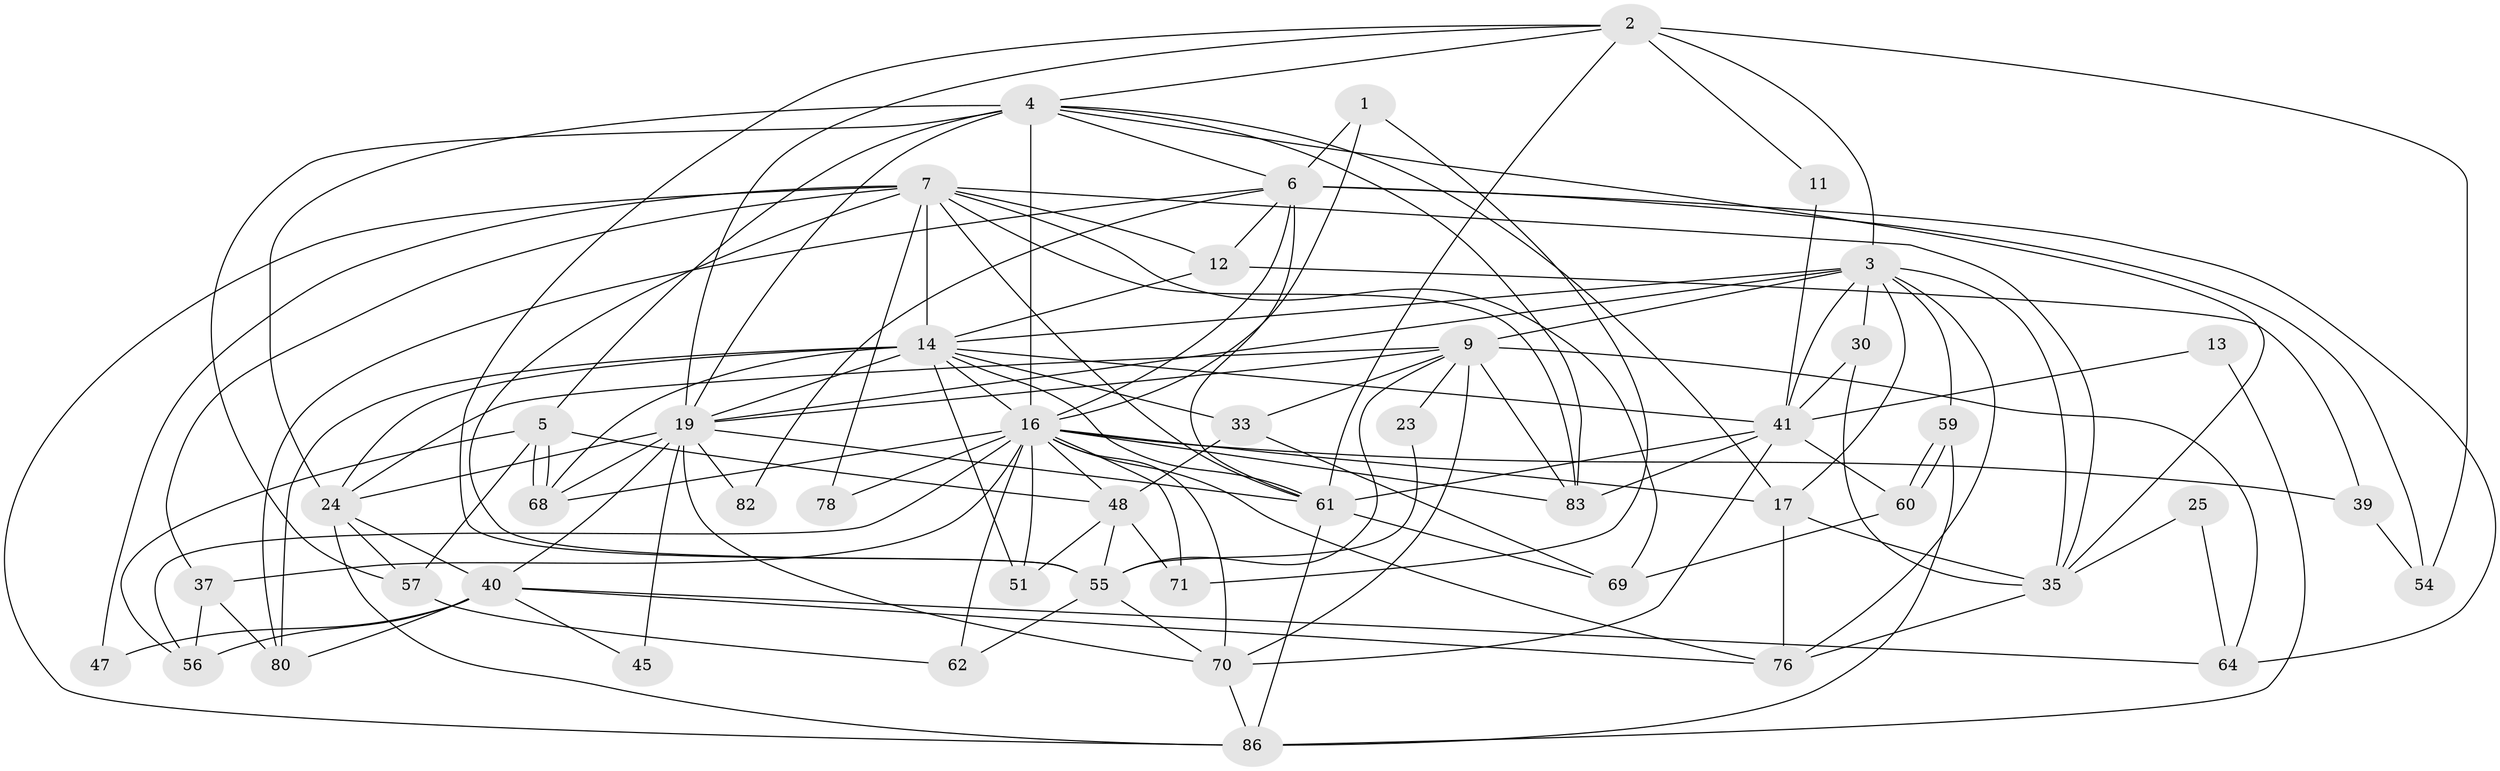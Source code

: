 // original degree distribution, {3: 0.23958333333333334, 4: 0.3541666666666667, 5: 0.16666666666666666, 2: 0.11458333333333333, 6: 0.08333333333333333, 7: 0.03125, 8: 0.010416666666666666}
// Generated by graph-tools (version 1.1) at 2025/18/03/04/25 18:18:37]
// undirected, 48 vertices, 132 edges
graph export_dot {
graph [start="1"]
  node [color=gray90,style=filled];
  1;
  2 [super="+44+49"];
  3 [super="+65+43"];
  4 [super="+18+8"];
  5 [super="+34"];
  6 [super="+15+95"];
  7 [super="+27"];
  9 [super="+10+20"];
  11;
  12;
  13;
  14 [super="+26+21+85"];
  16 [super="+50+22"];
  17 [super="+75"];
  19 [super="+28+93+29"];
  23;
  24 [super="+63+38"];
  25;
  30;
  33;
  35 [super="+52"];
  37;
  39;
  40 [super="+42+96"];
  41 [super="+53"];
  45 [super="+46"];
  47;
  48 [super="+92"];
  51;
  54;
  55 [super="+79"];
  56;
  57 [super="+73"];
  59;
  60;
  61 [super="+74"];
  62;
  64;
  68 [super="+88"];
  69;
  70 [super="+91"];
  71;
  76 [super="+87"];
  78;
  80;
  82;
  83 [super="+89"];
  86;
  1 -- 71;
  1 -- 6;
  1 -- 16;
  2 -- 11;
  2 -- 54;
  2 -- 19;
  2 -- 4;
  2 -- 3;
  2 -- 55;
  2 -- 61;
  3 -- 9;
  3 -- 41;
  3 -- 76;
  3 -- 14;
  3 -- 17;
  3 -- 19;
  3 -- 59;
  3 -- 30;
  3 -- 35;
  4 -- 83;
  4 -- 19;
  4 -- 16 [weight=2];
  4 -- 17;
  4 -- 6;
  4 -- 57;
  4 -- 24;
  4 -- 35;
  4 -- 5;
  5 -- 68;
  5 -- 68;
  5 -- 56;
  5 -- 57;
  5 -- 48 [weight=2];
  6 -- 54;
  6 -- 64;
  6 -- 82;
  6 -- 80;
  6 -- 12;
  6 -- 16;
  6 -- 61 [weight=2];
  7 -- 12;
  7 -- 55;
  7 -- 35;
  7 -- 69;
  7 -- 37;
  7 -- 14;
  7 -- 78;
  7 -- 47;
  7 -- 83;
  7 -- 86;
  7 -- 61;
  9 -- 33;
  9 -- 70;
  9 -- 64;
  9 -- 55;
  9 -- 23;
  9 -- 19;
  9 -- 83;
  9 -- 24;
  11 -- 41;
  12 -- 39;
  12 -- 14;
  13 -- 86;
  13 -- 41;
  14 -- 33;
  14 -- 68;
  14 -- 41;
  14 -- 80;
  14 -- 51;
  14 -- 19;
  14 -- 16 [weight=2];
  14 -- 61;
  14 -- 24;
  16 -- 56;
  16 -- 48;
  16 -- 78;
  16 -- 68;
  16 -- 83;
  16 -- 76;
  16 -- 39;
  16 -- 37;
  16 -- 70;
  16 -- 71;
  16 -- 51;
  16 -- 62;
  16 -- 17;
  17 -- 35;
  17 -- 76;
  19 -- 40 [weight=2];
  19 -- 24;
  19 -- 82 [weight=2];
  19 -- 61 [weight=3];
  19 -- 70;
  19 -- 45 [weight=2];
  19 -- 68;
  23 -- 55;
  24 -- 40 [weight=3];
  24 -- 86;
  24 -- 57;
  25 -- 64;
  25 -- 35;
  30 -- 41;
  30 -- 35;
  33 -- 69;
  33 -- 48;
  35 -- 76;
  37 -- 80;
  37 -- 56;
  39 -- 54;
  40 -- 45;
  40 -- 47;
  40 -- 64;
  40 -- 80;
  40 -- 56;
  40 -- 76;
  41 -- 60;
  41 -- 70;
  41 -- 83;
  41 -- 61;
  48 -- 51;
  48 -- 71;
  48 -- 55;
  55 -- 70;
  55 -- 62;
  57 -- 62;
  59 -- 60;
  59 -- 60;
  59 -- 86;
  60 -- 69;
  61 -- 69;
  61 -- 86;
  70 -- 86;
}
